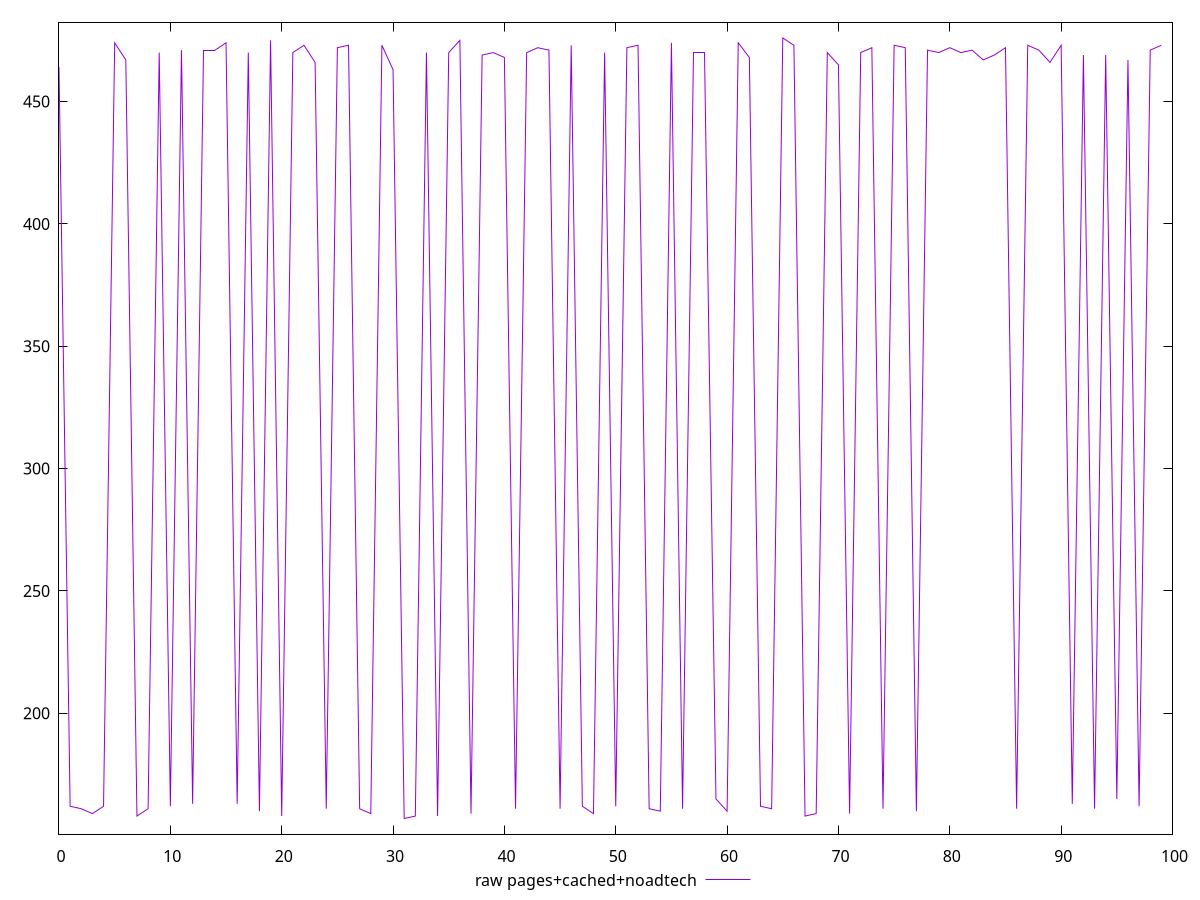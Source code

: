 $_rawPagesCachedNoadtech <<EOF
464
162
161
159
162
474
467
158
161
470
162
471
163
471
471
474
163
470
160
475
158
470
473
466
161
472
473
161
159
473
463
157
158
470
158
470
475
159
469
470
468
161
470
472
471
161
473
162
159
470
162
472
473
161
160
474
161
470
470
165
160
474
468
162
161
476
473
158
159
470
465
159
470
472
161
473
472
160
471
470
472
470
471
467
469
472
161
473
471
466
473
163
469
161
469
165
467
162
471
473
EOF
set key outside below
set terminal pngcairo
set output "report_00006_2020-11-02T20-21-41.718Z/render-blocking-resources/pages+cached+noadtech//raw.png"
set yrange [150.62:482.38]
plot $_rawPagesCachedNoadtech title "raw pages+cached+noadtech" with line ,